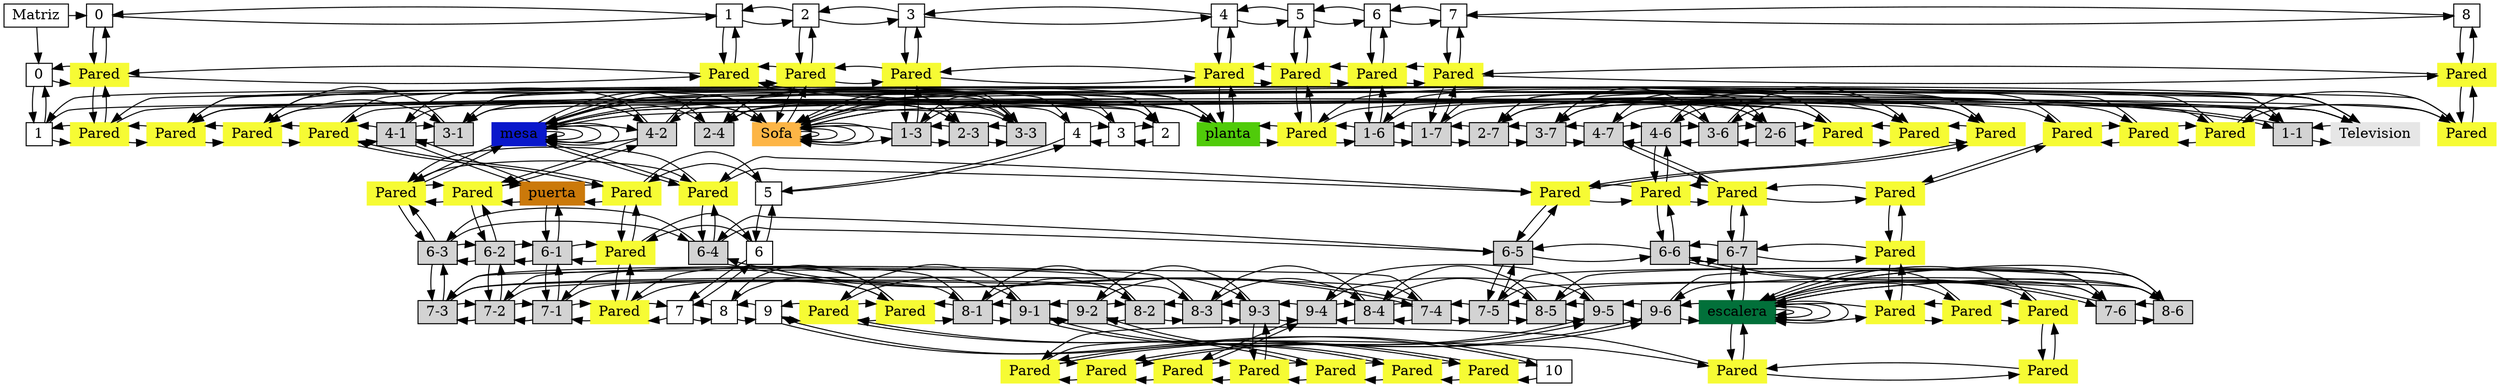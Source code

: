 digraph G {
rankdir = TB; 
node [shape=box, width=.1, height=.1]; 
node0 [label = "Matriz", group=-1] 
{ 
rank=same; node0, nodeY0, nodeY1, nodeY2, nodeY3, nodeY4, nodeY5, nodeY6, nodeY7, nodeY8; 
} 
{ 
rank=same; nodeX0, node10000, node40001, node40002, node40003, node40004, node40005, node40006, node40007, node40008; 
} 
{ 
rank=same; nodeX1, node10001, nodeExtra11, nodeExtra13, nodeExtra16, nodeExtra17, node1, nodeExtra11, nodeExtra13, nodeExtra16, nodeExtra17, node3, nodeExtra11, nodeExtra13, nodeExtra16, nodeExtra17, node50001, nodeExtra11, nodeExtra13, nodeExtra16, nodeExtra17, node30001, nodeExtra11, nodeExtra13, nodeExtra16, nodeExtra17; 
} 
{ 
rank=same; nodeX2, node10002, nodeExtra23, nodeExtra24, nodeExtra26, nodeExtra27, node2, nodeExtra23, nodeExtra24, nodeExtra26, nodeExtra27, node1, nodeExtra23, nodeExtra24, nodeExtra26, nodeExtra27, node50002, nodeExtra23, nodeExtra24, nodeExtra26, nodeExtra27, node30002, nodeExtra23, nodeExtra24, nodeExtra26, nodeExtra27; 
} 
{ 
rank=same; nodeX3, node10003, nodeExtra31, nodeExtra33, nodeExtra36, nodeExtra37, node1, nodeExtra31, nodeExtra33, nodeExtra36, nodeExtra37, node4, nodeExtra31, nodeExtra33, nodeExtra36, nodeExtra37, node50003, nodeExtra31, nodeExtra33, nodeExtra36, nodeExtra37, node30003, nodeExtra31, nodeExtra33, nodeExtra36, nodeExtra37; 
} 
{ 
rank=same; nodeX4, node10004, nodeExtra41, nodeExtra42, nodeExtra46, nodeExtra47, node4, nodeExtra41, nodeExtra42, nodeExtra46, nodeExtra47, node4, nodeExtra41, nodeExtra42, nodeExtra46, nodeExtra47, node50004, nodeExtra41, nodeExtra42, nodeExtra46, nodeExtra47, node30004, nodeExtra41, nodeExtra42, nodeExtra46, nodeExtra47; 
} 
{ 
rank=same; nodeX5, node10005, node5, node120002, node120003, node120004, node120005, node120006, node120007, node30005; 
} 
{ 
rank=same; nodeX6, node10006, nodeExtra61, nodeExtra62, nodeExtra63, nodeExtra64, nodeExtra65, nodeExtra66, nodeExtra67, node30006, nodeExtra61, nodeExtra62, nodeExtra63, nodeExtra64, nodeExtra65, nodeExtra66, nodeExtra67; 
} 
{ 
rank=same; nodeX7, node10007, nodeExtra71, nodeExtra72, nodeExtra73, nodeExtra74, nodeExtra75, nodeExtra76, node6, nodeExtra71, nodeExtra72, nodeExtra73, nodeExtra74, nodeExtra75, nodeExtra76, node30007, nodeExtra71, nodeExtra72, nodeExtra73, nodeExtra74, nodeExtra75, nodeExtra76; 
} 
{ 
rank=same; nodeX8, node10008, nodeExtra81, nodeExtra82, nodeExtra83, nodeExtra84, nodeExtra85, nodeExtra86, node6, nodeExtra81, nodeExtra82, nodeExtra83, nodeExtra84, nodeExtra85, nodeExtra86, node30008, nodeExtra81, nodeExtra82, nodeExtra83, nodeExtra84, nodeExtra85, nodeExtra86; 
} 
{ 
rank=same; nodeX9, node10009, nodeExtra91, nodeExtra92, nodeExtra93, nodeExtra94, nodeExtra95, nodeExtra96, node6, nodeExtra91, nodeExtra92, nodeExtra93, nodeExtra94, nodeExtra95, nodeExtra96, node30009, nodeExtra91, nodeExtra92, nodeExtra93, nodeExtra94, nodeExtra95, nodeExtra96; 
} 
{ 
rank=same; nodeX10, node10010, node80001, node80002, node80003, node80004, node80005, node80006, node80007, node30010; 
} 
nodeY0[label = "0", group=0]; 
nodeY1[label = "1", group=1]; 
nodeY2[label = "2", group=2]; 
nodeY3[label = "3", group=3]; 
nodeY4[label = "4", group=4]; 
nodeY5[label = "5", group=5]; 
nodeY6[label = "6", group=6]; 
nodeY7[label = "7", group=7]; 
nodeY8[label = "8", group=8]; 
nodeX0[label = "0", group=-1]; 
nodeX1[label = "1", group=-1]; 
nodeX2[label = "2", group=-1]; 
nodeX3[label = "3", group=-1]; 
nodeX4[label = "4", group=-1]; 
nodeX5[label = "5", group=-1]; 
nodeX6[label = "6", group=-1]; 
nodeX7[label = "7", group=-1]; 
nodeX8[label = "8", group=-1]; 
nodeX9[label = "9", group=-1]; 
nodeX10[label = "10", group=-1]; 
nodeExtra11[label = "1-1", group=1, style=filled]; 
nodeExtra31[label = "3-1", group=1, style=filled]; 
nodeExtra41[label = "4-1", group=1, style=filled]; 
nodeExtra61[label = "6-1", group=1, style=filled]; 
nodeExtra71[label = "7-1", group=1, style=filled]; 
nodeExtra81[label = "8-1", group=1, style=filled]; 
nodeExtra91[label = "9-1", group=1, style=filled]; 
nodeExtra42[label = "4-2", group=2, style=filled]; 
nodeExtra62[label = "6-2", group=2, style=filled]; 
nodeExtra72[label = "7-2", group=2, style=filled]; 
nodeExtra82[label = "8-2", group=2, style=filled]; 
nodeExtra92[label = "9-2", group=2, style=filled]; 
nodeExtra13[label = "1-3", group=3, style=filled]; 
nodeExtra23[label = "2-3", group=3, style=filled]; 
nodeExtra33[label = "3-3", group=3, style=filled]; 
nodeExtra63[label = "6-3", group=3, style=filled]; 
nodeExtra73[label = "7-3", group=3, style=filled]; 
nodeExtra83[label = "8-3", group=3, style=filled]; 
nodeExtra93[label = "9-3", group=3, style=filled]; 
nodeExtra24[label = "2-4", group=4, style=filled]; 
nodeExtra64[label = "6-4", group=4, style=filled]; 
nodeExtra74[label = "7-4", group=4, style=filled]; 
nodeExtra84[label = "8-4", group=4, style=filled]; 
nodeExtra94[label = "9-4", group=4, style=filled]; 
nodeExtra65[label = "6-5", group=5, style=filled]; 
nodeExtra75[label = "7-5", group=5, style=filled]; 
nodeExtra85[label = "8-5", group=5, style=filled]; 
nodeExtra95[label = "9-5", group=5, style=filled]; 
nodeExtra16[label = "1-6", group=6, style=filled]; 
nodeExtra26[label = "2-6", group=6, style=filled]; 
nodeExtra36[label = "3-6", group=6, style=filled]; 
nodeExtra46[label = "4-6", group=6, style=filled]; 
nodeExtra66[label = "6-6", group=6, style=filled]; 
nodeExtra76[label = "7-6", group=6, style=filled]; 
nodeExtra86[label = "8-6", group=6, style=filled]; 
nodeExtra96[label = "9-6", group=6, style=filled]; 
nodeExtra17[label = "1-7", group=7, style=filled]; 
nodeExtra27[label = "2-7", group=7, style=filled]; 
nodeExtra37[label = "3-7", group=7, style=filled]; 
nodeExtra47[label = "4-7", group=7, style=filled]; 
nodeExtra67[label = "6-7", group=7, style=filled]; 
node10000[label = "Pared", group=0, style=filled, color="#F6FB34"]; 
node40001[label = "Pared", group=1, style=filled, color="#F6FB34"]; 
node40002[label = "Pared", group=2, style=filled, color="#F6FB34"]; 
node40003[label = "Pared", group=3, style=filled, color="#F6FB34"]; 
node40004[label = "Pared", group=4, style=filled, color="#F6FB34"]; 
node40005[label = "Pared", group=5, style=filled, color="#F6FB34"]; 
node40006[label = "Pared", group=6, style=filled, color="#F6FB34"]; 
node40007[label = "Pared", group=7, style=filled, color="#F6FB34"]; 
node40008[label = "Pared", group=8, style=filled, color="#F6FB34"]; 
node10001[label = "Pared", group=0, style=filled, color="#F6FB34"]; 
node1[label = "Sofa", group=2, style=filled, color="#FDB546"]; 
node3[label = "planta", group=4, style=filled, color="#50CB0A"]; 
node50001[label = "Pared", group=5, style=filled, color="#F6FB34"]; 
node30001[label = "Pared", group=8, style=filled, color="#F6FB34"]; 
node10002[label = "Pared", group=0, style=filled, color="#F6FB34"]; 
node2[label = "Television", group=1, style=filled, color="#E6E6E6"]; 
node1[label = "Sofa", group=2, style=filled, color="#FDB546"]; 
node50002[label = "Pared", group=5, style=filled, color="#F6FB34"]; 
node30002[label = "Pared", group=8, style=filled, color="#F6FB34"]; 
node10003[label = "Pared", group=0, style=filled, color="#F6FB34"]; 
node1[label = "Sofa", group=2, style=filled, color="#FDB546"]; 
node4[label = "mesa", group=4, style=filled, color="#0A18CB"]; 
node50003[label = "Pared", group=5, style=filled, color="#F6FB34"]; 
node30003[label = "Pared", group=8, style=filled, color="#F6FB34"]; 
node10004[label = "Pared", group=0, style=filled, color="#F6FB34"]; 
node4[label = "mesa", group=3, style=filled, color="#0A18CB"]; 
node4[label = "mesa", group=4, style=filled, color="#0A18CB"]; 
node50004[label = "Pared", group=5, style=filled, color="#F6FB34"]; 
node30004[label = "Pared", group=8, style=filled, color="#F6FB34"]; 
node10005[label = "Pared", group=0, style=filled, color="#F6FB34"]; 
node5[label = "puerta", group=1, style=filled, color="#CB790A"]; 
node120002[label = "Pared", group=2, style=filled, color="#F6FB34"]; 
node120003[label = "Pared", group=3, style=filled, color="#F6FB34"]; 
node120004[label = "Pared", group=4, style=filled, color="#F6FB34"]; 
node120005[label = "Pared", group=5, style=filled, color="#F6FB34"]; 
node120006[label = "Pared", group=6, style=filled, color="#F6FB34"]; 
node120007[label = "Pared", group=7, style=filled, color="#F6FB34"]; 
node30005[label = "Pared", group=8, style=filled, color="#F6FB34"]; 
node10006[label = "Pared", group=0, style=filled, color="#F6FB34"]; 
node30006[label = "Pared", group=8, style=filled, color="#F6FB34"]; 
node10007[label = "Pared", group=0, style=filled, color="#F6FB34"]; 
node6[label = "escalera", group=7, style=filled, color="#02703A"]; 
node30007[label = "Pared", group=8, style=filled, color="#F6FB34"]; 
node10008[label = "Pared", group=0, style=filled, color="#F6FB34"]; 
node6[label = "escalera", group=7, style=filled, color="#02703A"]; 
node30008[label = "Pared", group=8, style=filled, color="#F6FB34"]; 
node10009[label = "Pared", group=0, style=filled, color="#F6FB34"]; 
node6[label = "escalera", group=7, style=filled, color="#02703A"]; 
node30009[label = "Pared", group=8, style=filled, color="#F6FB34"]; 
node10010[label = "Pared", group=0, style=filled, color="#F6FB34"]; 
node80001[label = "Pared", group=1, style=filled, color="#F6FB34"]; 
node80002[label = "Pared", group=2, style=filled, color="#F6FB34"]; 
node80003[label = "Pared", group=3, style=filled, color="#F6FB34"]; 
node80004[label = "Pared", group=4, style=filled, color="#F6FB34"]; 
node80005[label = "Pared", group=5, style=filled, color="#F6FB34"]; 
node80006[label = "Pared", group=6, style=filled, color="#F6FB34"]; 
node80007[label = "Pared", group=7, style=filled, color="#F6FB34"]; 
node30010[label = "Pared", group=8, style=filled, color="#F6FB34"]; 
node0->nodeY0; 
node0->nodeX0; 
nodeY0->nodeY1;
nodeY1->nodeY0;
nodeY0->node10000; 
node10000->nodeY0; 
node10000->node10001; 
node10001->node10000; 
node10001->node10002; 
node10002->node10001; 
node10002->node10003; 
node10003->node10002; 
node10003->node10004; 
node10004->node10003; 
node10004->node10005; 
node10005->node10004; 
node10005->node10006; 
node10006->node10005; 
node10006->node10007; 
node10007->node10006; 
node10007->node10008; 
node10008->node10007; 
node10008->node10009; 
node10009->node10008; 
node10009->node10010; 
node10010->node10009; 
nodeY1->nodeY2;
nodeY2->nodeY1;
nodeY1->node40001; 
node40001->nodeY1; 
node40001->nodeExtra11; 
nodeExtra11->node40001; 
nodeExtra11->node2; 
node2->nodeExtra11; 
node2->nodeExtra31; 
nodeExtra31->node2; 
nodeExtra41->node5; 
node5->nodeExtra41; 
nodeExtra31->nodeExtra41; 
nodeExtra41->nodeExtra31; 
node5->nodeExtra61; 
nodeExtra61->node5; 
nodeExtra91->node80001; 
node80001->nodeExtra91; 
nodeExtra61->nodeExtra71; 
nodeExtra71->nodeExtra61; 
nodeExtra71->nodeExtra81; 
nodeExtra81->nodeExtra71; 
nodeExtra81->nodeExtra91; 
nodeExtra91->nodeExtra81; 
nodeY2->nodeY3;
nodeY3->nodeY2;
nodeY2->node40002; 
node40002->nodeY2; 
node40002->node1; 
node1->node40002; 
node1->node1; 
node1->node1; 
node1->node1; 
node1->node1; 
node1->nodeExtra42; 
nodeExtra42->node1; 
nodeExtra42->node120002; 
node120002->nodeExtra42; 
node120002->nodeExtra62; 
nodeExtra62->node120002; 
nodeExtra92->node80002; 
node80002->nodeExtra92; 
nodeExtra62->nodeExtra72; 
nodeExtra72->nodeExtra62; 
nodeExtra72->nodeExtra82; 
nodeExtra82->nodeExtra72; 
nodeExtra82->nodeExtra92; 
nodeExtra92->nodeExtra82; 
nodeY3->nodeY4;
nodeY4->nodeY3;
nodeY3->node40003; 
node40003->nodeY3; 
node40003->nodeExtra13; 
nodeExtra13->node40003; 
nodeExtra33->node4; 
node4->nodeExtra33; 
nodeExtra13->nodeExtra23; 
nodeExtra23->nodeExtra13; 
nodeExtra23->nodeExtra33; 
nodeExtra33->nodeExtra23; 
node4->node120003; 
node120003->node4; 
node120003->nodeExtra63; 
nodeExtra63->node120003; 
nodeExtra93->node80003; 
node80003->nodeExtra93; 
nodeExtra63->nodeExtra73; 
nodeExtra73->nodeExtra63; 
nodeExtra73->nodeExtra83; 
nodeExtra83->nodeExtra73; 
nodeExtra83->nodeExtra93; 
nodeExtra93->nodeExtra83; 
nodeY4->nodeY5;
nodeY5->nodeY4;
nodeY4->node40004; 
node40004->nodeY4; 
node40004->node3; 
node3->node40004; 
node3->nodeExtra24; 
nodeExtra24->node3; 
nodeExtra24->node4; 
node4->nodeExtra24; 
node4->node4; 
node4->node4; 
node4->node120004; 
node120004->node4; 
node120004->nodeExtra64; 
nodeExtra64->node120004; 
nodeExtra94->node80004; 
node80004->nodeExtra94; 
nodeExtra64->nodeExtra74; 
nodeExtra74->nodeExtra64; 
nodeExtra74->nodeExtra84; 
nodeExtra84->nodeExtra74; 
nodeExtra84->nodeExtra94; 
nodeExtra94->nodeExtra84; 
nodeY5->nodeY6;
nodeY6->nodeY5;
nodeY5->node40005; 
node40005->nodeY5; 
node40005->node50001; 
node50001->node40005; 
node50001->node50002; 
node50002->node50001; 
node50002->node50003; 
node50003->node50002; 
node50003->node50004; 
node50004->node50003; 
node50004->node120005; 
node120005->node50004; 
node120005->nodeExtra65; 
nodeExtra65->node120005; 
nodeExtra95->node80005; 
node80005->nodeExtra95; 
nodeExtra65->nodeExtra75; 
nodeExtra75->nodeExtra65; 
nodeExtra75->nodeExtra85; 
nodeExtra85->nodeExtra75; 
nodeExtra85->nodeExtra95; 
nodeExtra95->nodeExtra85; 
nodeY6->nodeY7;
nodeY7->nodeY6;
nodeY6->node40006; 
node40006->nodeY6; 
node40006->nodeExtra16; 
nodeExtra16->node40006; 
nodeExtra46->node120006; 
node120006->nodeExtra46; 
nodeExtra16->nodeExtra26; 
nodeExtra26->nodeExtra16; 
nodeExtra26->nodeExtra36; 
nodeExtra36->nodeExtra26; 
nodeExtra36->nodeExtra46; 
nodeExtra46->nodeExtra36; 
node120006->nodeExtra66; 
nodeExtra66->node120006; 
nodeExtra96->node80006; 
node80006->nodeExtra96; 
nodeExtra66->nodeExtra76; 
nodeExtra76->nodeExtra66; 
nodeExtra76->nodeExtra86; 
nodeExtra86->nodeExtra76; 
nodeExtra86->nodeExtra96; 
nodeExtra96->nodeExtra86; 
nodeY7->nodeY8;
nodeY8->nodeY7;
nodeY7->node40007; 
node40007->nodeY7; 
node40007->nodeExtra17; 
nodeExtra17->node40007; 
nodeExtra47->node120007; 
node120007->nodeExtra47; 
nodeExtra17->nodeExtra27; 
nodeExtra27->nodeExtra17; 
nodeExtra27->nodeExtra37; 
nodeExtra37->nodeExtra27; 
nodeExtra37->nodeExtra47; 
nodeExtra47->nodeExtra37; 
node120007->nodeExtra67; 
nodeExtra67->node120007; 
nodeExtra67->node6; 
node6->nodeExtra67; 
node6->node6; 
node6->node6; 
node6->node6; 
node6->node6; 
node6->node80007; 
node80007->node6; 
nodeY8->node40008; 
node40008->nodeY8; 
node40008->node30001; 
node30001->node40008; 
node30001->node30002; 
node30002->node30001; 
node30002->node30003; 
node30003->node30002; 
node30003->node30004; 
node30004->node30003; 
node30004->node30005; 
node30005->node30004; 
node30005->node30006; 
node30006->node30005; 
node30006->node30007; 
node30007->node30006; 
node30007->node30008; 
node30008->node30007; 
node30008->node30009; 
node30009->node30008; 
node30009->node30010; 
node30010->node30009; 
nodeX0->nodeX1;
nodeX1->nodeX0;
nodeX0->node10000; 
node10000->nodeX0; 
node10000->node40001; 
node40001->node10000; 
node40001->node40002; 
node40002->node40001; 
node40002->node40003; 
node40003->node40002; 
node40003->node40004; 
node40004->node40003; 
node40004->node40005; 
node40005->node40004; 
node40005->node40006; 
node40006->node40005; 
node40006->node40007; 
node40007->node40006; 
node40007->node40008; 
node40008->node40007; 
nodeX1->nodeX2;
nodeX2->nodeX1;
nodeX1->node10001; 
node10001->nodeX1; 
node10001->nodeExtra11; 
nodeExtra11->node10001; 
nodeExtra11->node1; 
node1->nodeExtra11; 
node1->nodeExtra13; 
nodeExtra13->node1; 
nodeExtra13->node3; 
node3->nodeExtra13; 
node3->node50001; 
node50001->node3; 
node50001->nodeExtra16; 
nodeExtra16->node50001; 
nodeExtra17->node30001; 
node30001->nodeExtra17; 
nodeExtra16->nodeExtra17; 
nodeExtra17->nodeExtra16; 
nodeX2->nodeX3;
nodeX3->nodeX2;
nodeX2->node10002; 
node10002->nodeX2; 
node10002->node2; 
node2->node10002; 
node2->node1; 
node1->node2; 
node1->nodeExtra23; 
nodeExtra23->node1; 
nodeExtra24->node50002; 
node50002->nodeExtra24; 
nodeExtra23->nodeExtra24; 
nodeExtra24->nodeExtra23; 
node50002->nodeExtra26; 
nodeExtra26->node50002; 
nodeExtra27->node30002; 
node30002->nodeExtra27; 
nodeExtra26->nodeExtra27; 
nodeExtra27->nodeExtra26; 
nodeX3->nodeX4;
nodeX4->nodeX3;
nodeX3->node10003; 
node10003->nodeX3; 
node10003->nodeExtra31; 
nodeExtra31->node10003; 
nodeExtra31->node1; 
node1->nodeExtra31; 
node1->nodeExtra33; 
nodeExtra33->node1; 
nodeExtra33->node4; 
node4->nodeExtra33; 
node4->node50003; 
node50003->node4; 
node50003->nodeExtra36; 
nodeExtra36->node50003; 
nodeExtra37->node30003; 
node30003->nodeExtra37; 
nodeExtra36->nodeExtra37; 
nodeExtra37->nodeExtra36; 
nodeX4->nodeX5;
nodeX5->nodeX4;
nodeX4->node10004; 
node10004->nodeX4; 
node10004->nodeExtra41; 
nodeExtra41->node10004; 
nodeExtra42->node4; 
node4->nodeExtra42; 
nodeExtra41->nodeExtra42; 
nodeExtra42->nodeExtra41; 
node4->node4; 
node4->node4; 
node4->node50004; 
node50004->node4; 
node50004->nodeExtra46; 
nodeExtra46->node50004; 
nodeExtra47->node30004; 
node30004->nodeExtra47; 
nodeExtra46->nodeExtra47; 
nodeExtra47->nodeExtra46; 
nodeX5->nodeX6;
nodeX6->nodeX5;
nodeX5->node10005; 
node10005->nodeX5; 
node10005->node5; 
node5->node10005; 
node5->node120002; 
node120002->node5; 
node120002->node120003; 
node120003->node120002; 
node120003->node120004; 
node120004->node120003; 
node120004->node120005; 
node120005->node120004; 
node120005->node120006; 
node120006->node120005; 
node120006->node120007; 
node120007->node120006; 
node120007->node30005; 
node30005->node120007; 
nodeX6->nodeX7;
nodeX7->nodeX6;
nodeX6->node10006; 
node10006->nodeX6; 
node10006->nodeExtra61; 
nodeExtra61->node10006; 
nodeExtra67->node30006; 
node30006->nodeExtra67; 
nodeExtra61->nodeExtra62; 
nodeExtra62->nodeExtra61; 
nodeExtra62->nodeExtra63; 
nodeExtra63->nodeExtra62; 
nodeExtra63->nodeExtra64; 
nodeExtra64->nodeExtra63; 
nodeExtra64->nodeExtra65; 
nodeExtra65->nodeExtra64; 
nodeExtra65->nodeExtra66; 
nodeExtra66->nodeExtra65; 
nodeExtra66->nodeExtra67; 
nodeExtra67->nodeExtra66; 
nodeX7->nodeX8;
nodeX8->nodeX7;
nodeX7->node10007; 
node10007->nodeX7; 
node10007->nodeExtra71; 
nodeExtra71->node10007; 
nodeExtra76->node6; 
node6->nodeExtra76; 
nodeExtra71->nodeExtra72; 
nodeExtra72->nodeExtra71; 
nodeExtra72->nodeExtra73; 
nodeExtra73->nodeExtra72; 
nodeExtra73->nodeExtra74; 
nodeExtra74->nodeExtra73; 
nodeExtra74->nodeExtra75; 
nodeExtra75->nodeExtra74; 
nodeExtra75->nodeExtra76; 
nodeExtra76->nodeExtra75; 
node6->node30007; 
node30007->node6; 
nodeX8->nodeX9;
nodeX9->nodeX8;
nodeX8->node10008; 
node10008->nodeX8; 
node10008->nodeExtra81; 
nodeExtra81->node10008; 
nodeExtra86->node6; 
node6->nodeExtra86; 
nodeExtra81->nodeExtra82; 
nodeExtra82->nodeExtra81; 
nodeExtra82->nodeExtra83; 
nodeExtra83->nodeExtra82; 
nodeExtra83->nodeExtra84; 
nodeExtra84->nodeExtra83; 
nodeExtra84->nodeExtra85; 
nodeExtra85->nodeExtra84; 
nodeExtra85->nodeExtra86; 
nodeExtra86->nodeExtra85; 
node6->node30008; 
node30008->node6; 
nodeX9->nodeX10;
nodeX10->nodeX9;
nodeX9->node10009; 
node10009->nodeX9; 
node10009->nodeExtra91; 
nodeExtra91->node10009; 
nodeExtra96->node6; 
node6->nodeExtra96; 
nodeExtra91->nodeExtra92; 
nodeExtra92->nodeExtra91; 
nodeExtra92->nodeExtra93; 
nodeExtra93->nodeExtra92; 
nodeExtra93->nodeExtra94; 
nodeExtra94->nodeExtra93; 
nodeExtra94->nodeExtra95; 
nodeExtra95->nodeExtra94; 
nodeExtra95->nodeExtra96; 
nodeExtra96->nodeExtra95; 
node6->node30009; 
node30009->node6; 
nodeX10->node10010; 
node10010->nodeX10; 
node10010->node80001; 
node80001->node10010; 
node80001->node80002; 
node80002->node80001; 
node80002->node80003; 
node80003->node80002; 
node80003->node80004; 
node80004->node80003; 
node80004->node80005; 
node80005->node80004; 
node80005->node80006; 
node80006->node80005; 
node80006->node80007; 
node80007->node80006; 
node80007->node30010; 
node30010->node80007; 
}